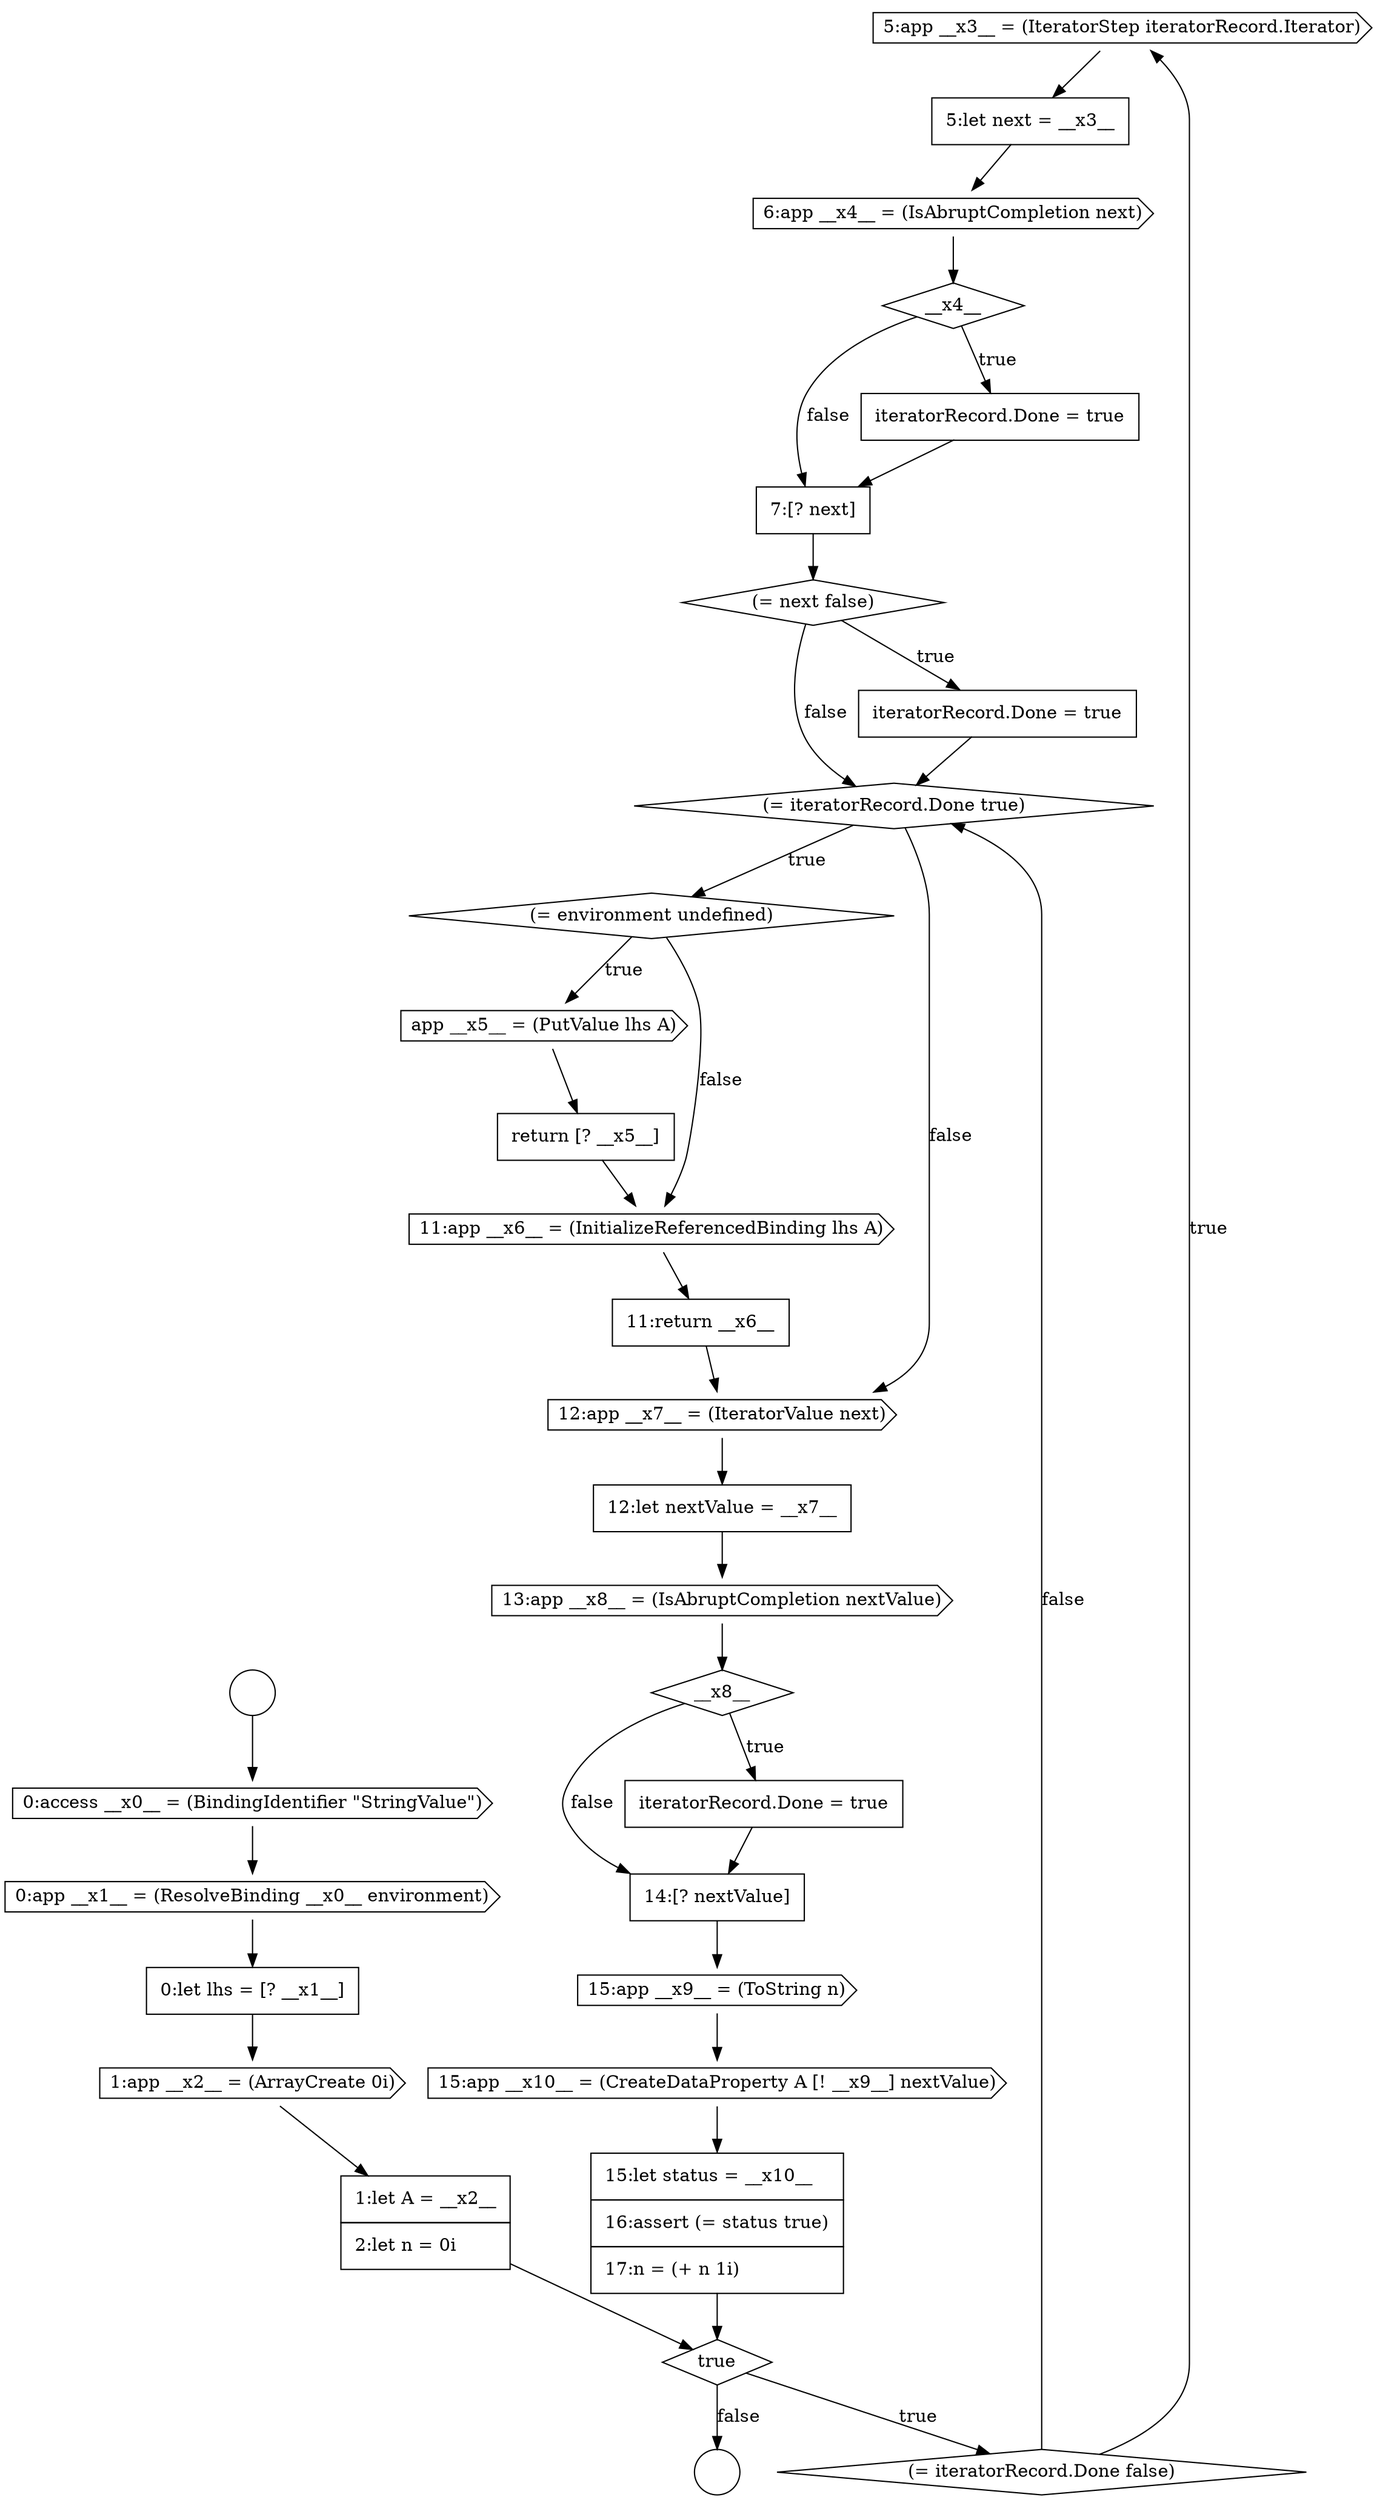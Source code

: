 digraph {
  node6014 [shape=cds, label=<<font color="black">5:app __x3__ = (IteratorStep iteratorRecord.Iterator)</font>> color="black" fillcolor="white" style=filled]
  node6009 [shape=none, margin=0, label=<<font color="black">
    <table border="0" cellborder="1" cellspacing="0" cellpadding="10">
      <tr><td align="left">0:let lhs = [? __x1__]</td></tr>
    </table>
  </font>> color="black" fillcolor="white" style=filled]
  node6021 [shape=none, margin=0, label=<<font color="black">
    <table border="0" cellborder="1" cellspacing="0" cellpadding="10">
      <tr><td align="left">iteratorRecord.Done = true</td></tr>
    </table>
  </font>> color="black" fillcolor="white" style=filled]
  node6032 [shape=none, margin=0, label=<<font color="black">
    <table border="0" cellborder="1" cellspacing="0" cellpadding="10">
      <tr><td align="left">iteratorRecord.Done = true</td></tr>
    </table>
  </font>> color="black" fillcolor="white" style=filled]
  node6028 [shape=cds, label=<<font color="black">12:app __x7__ = (IteratorValue next)</font>> color="black" fillcolor="white" style=filled]
  node6011 [shape=none, margin=0, label=<<font color="black">
    <table border="0" cellborder="1" cellspacing="0" cellpadding="10">
      <tr><td align="left">1:let A = __x2__</td></tr>
      <tr><td align="left">2:let n = 0i</td></tr>
    </table>
  </font>> color="black" fillcolor="white" style=filled]
  node6026 [shape=cds, label=<<font color="black">11:app __x6__ = (InitializeReferencedBinding lhs A)</font>> color="black" fillcolor="white" style=filled]
  node6019 [shape=none, margin=0, label=<<font color="black">
    <table border="0" cellborder="1" cellspacing="0" cellpadding="10">
      <tr><td align="left">7:[? next]</td></tr>
    </table>
  </font>> color="black" fillcolor="white" style=filled]
  node6016 [shape=cds, label=<<font color="black">6:app __x4__ = (IsAbruptCompletion next)</font>> color="black" fillcolor="white" style=filled]
  node6024 [shape=cds, label=<<font color="black">app __x5__ = (PutValue lhs A)</font>> color="black" fillcolor="white" style=filled]
  node6008 [shape=cds, label=<<font color="black">0:app __x1__ = (ResolveBinding __x0__ environment)</font>> color="black" fillcolor="white" style=filled]
  node6012 [shape=diamond, label=<<font color="black">true</font>> color="black" fillcolor="white" style=filled]
  node6036 [shape=none, margin=0, label=<<font color="black">
    <table border="0" cellborder="1" cellspacing="0" cellpadding="10">
      <tr><td align="left">15:let status = __x10__</td></tr>
      <tr><td align="left">16:assert (= status true)</td></tr>
      <tr><td align="left">17:n = (+ n 1i)</td></tr>
    </table>
  </font>> color="black" fillcolor="white" style=filled]
  node6013 [shape=diamond, label=<<font color="black">(= iteratorRecord.Done false)</font>> color="black" fillcolor="white" style=filled]
  node6018 [shape=none, margin=0, label=<<font color="black">
    <table border="0" cellborder="1" cellspacing="0" cellpadding="10">
      <tr><td align="left">iteratorRecord.Done = true</td></tr>
    </table>
  </font>> color="black" fillcolor="white" style=filled]
  node6007 [shape=cds, label=<<font color="black">0:access __x0__ = (BindingIdentifier &quot;StringValue&quot;)</font>> color="black" fillcolor="white" style=filled]
  node6035 [shape=cds, label=<<font color="black">15:app __x10__ = (CreateDataProperty A [! __x9__] nextValue)</font>> color="black" fillcolor="white" style=filled]
  node6022 [shape=diamond, label=<<font color="black">(= iteratorRecord.Done true)</font>> color="black" fillcolor="white" style=filled]
  node6031 [shape=diamond, label=<<font color="black">__x8__</font>> color="black" fillcolor="white" style=filled]
  node6017 [shape=diamond, label=<<font color="black">__x4__</font>> color="black" fillcolor="white" style=filled]
  node6034 [shape=cds, label=<<font color="black">15:app __x9__ = (ToString n)</font>> color="black" fillcolor="white" style=filled]
  node6006 [shape=circle label=" " color="black" fillcolor="white" style=filled]
  node6010 [shape=cds, label=<<font color="black">1:app __x2__ = (ArrayCreate 0i)</font>> color="black" fillcolor="white" style=filled]
  node6025 [shape=none, margin=0, label=<<font color="black">
    <table border="0" cellborder="1" cellspacing="0" cellpadding="10">
      <tr><td align="left">return [? __x5__]</td></tr>
    </table>
  </font>> color="black" fillcolor="white" style=filled]
  node6020 [shape=diamond, label=<<font color="black">(= next false)</font>> color="black" fillcolor="white" style=filled]
  node6015 [shape=none, margin=0, label=<<font color="black">
    <table border="0" cellborder="1" cellspacing="0" cellpadding="10">
      <tr><td align="left">5:let next = __x3__</td></tr>
    </table>
  </font>> color="black" fillcolor="white" style=filled]
  node6033 [shape=none, margin=0, label=<<font color="black">
    <table border="0" cellborder="1" cellspacing="0" cellpadding="10">
      <tr><td align="left">14:[? nextValue]</td></tr>
    </table>
  </font>> color="black" fillcolor="white" style=filled]
  node6005 [shape=circle label=" " color="black" fillcolor="white" style=filled]
  node6027 [shape=none, margin=0, label=<<font color="black">
    <table border="0" cellborder="1" cellspacing="0" cellpadding="10">
      <tr><td align="left">11:return __x6__</td></tr>
    </table>
  </font>> color="black" fillcolor="white" style=filled]
  node6029 [shape=none, margin=0, label=<<font color="black">
    <table border="0" cellborder="1" cellspacing="0" cellpadding="10">
      <tr><td align="left">12:let nextValue = __x7__</td></tr>
    </table>
  </font>> color="black" fillcolor="white" style=filled]
  node6030 [shape=cds, label=<<font color="black">13:app __x8__ = (IsAbruptCompletion nextValue)</font>> color="black" fillcolor="white" style=filled]
  node6023 [shape=diamond, label=<<font color="black">(= environment undefined)</font>> color="black" fillcolor="white" style=filled]
  node6036 -> node6012 [ color="black"]
  node6016 -> node6017 [ color="black"]
  node6027 -> node6028 [ color="black"]
  node6013 -> node6014 [label=<<font color="black">true</font>> color="black"]
  node6013 -> node6022 [label=<<font color="black">false</font>> color="black"]
  node6030 -> node6031 [ color="black"]
  node6007 -> node6008 [ color="black"]
  node6011 -> node6012 [ color="black"]
  node6032 -> node6033 [ color="black"]
  node6025 -> node6026 [ color="black"]
  node6019 -> node6020 [ color="black"]
  node6010 -> node6011 [ color="black"]
  node6029 -> node6030 [ color="black"]
  node6014 -> node6015 [ color="black"]
  node6026 -> node6027 [ color="black"]
  node6015 -> node6016 [ color="black"]
  node6028 -> node6029 [ color="black"]
  node6023 -> node6024 [label=<<font color="black">true</font>> color="black"]
  node6023 -> node6026 [label=<<font color="black">false</font>> color="black"]
  node6035 -> node6036 [ color="black"]
  node6033 -> node6034 [ color="black"]
  node6021 -> node6022 [ color="black"]
  node6012 -> node6013 [label=<<font color="black">true</font>> color="black"]
  node6012 -> node6006 [label=<<font color="black">false</font>> color="black"]
  node6024 -> node6025 [ color="black"]
  node6020 -> node6021 [label=<<font color="black">true</font>> color="black"]
  node6020 -> node6022 [label=<<font color="black">false</font>> color="black"]
  node6008 -> node6009 [ color="black"]
  node6034 -> node6035 [ color="black"]
  node6005 -> node6007 [ color="black"]
  node6022 -> node6023 [label=<<font color="black">true</font>> color="black"]
  node6022 -> node6028 [label=<<font color="black">false</font>> color="black"]
  node6009 -> node6010 [ color="black"]
  node6018 -> node6019 [ color="black"]
  node6017 -> node6018 [label=<<font color="black">true</font>> color="black"]
  node6017 -> node6019 [label=<<font color="black">false</font>> color="black"]
  node6031 -> node6032 [label=<<font color="black">true</font>> color="black"]
  node6031 -> node6033 [label=<<font color="black">false</font>> color="black"]
}
